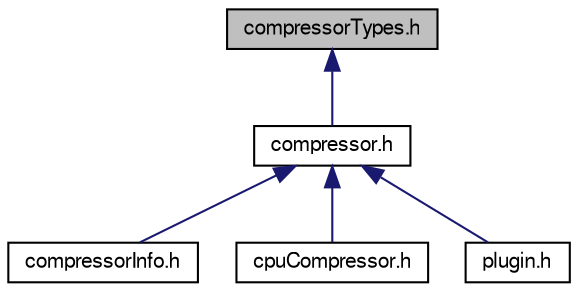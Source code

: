 digraph G
{
  edge [fontname="FreeSans",fontsize="10",labelfontname="FreeSans",labelfontsize="10"];
  node [fontname="FreeSans",fontsize="10",shape=record];
  Node1 [label="compressorTypes.h",height=0.2,width=0.4,color="black", fillcolor="grey75", style="filled" fontcolor="black"];
  Node1 -> Node2 [dir="back",color="midnightblue",fontsize="10",style="solid",fontname="FreeSans"];
  Node2 [label="compressor.h",height=0.2,width=0.4,color="black", fillcolor="white", style="filled",URL="$plugins_2compressor_8h.html",tooltip="The API to create runtime-loadable compression plugins."];
  Node2 -> Node3 [dir="back",color="midnightblue",fontsize="10",style="solid",fontname="FreeSans"];
  Node3 [label="compressorInfo.h",height=0.2,width=0.4,color="black", fillcolor="white", style="filled",URL="$compressorInfo_8h_source.html"];
  Node2 -> Node4 [dir="back",color="midnightblue",fontsize="10",style="solid",fontname="FreeSans"];
  Node4 [label="cpuCompressor.h",height=0.2,width=0.4,color="black", fillcolor="white", style="filled",URL="$cpuCompressor_8h_source.html"];
  Node2 -> Node5 [dir="back",color="midnightblue",fontsize="10",style="solid",fontname="FreeSans"];
  Node5 [label="plugin.h",height=0.2,width=0.4,color="black", fillcolor="white", style="filled",URL="$plugin_8h_source.html"];
}
